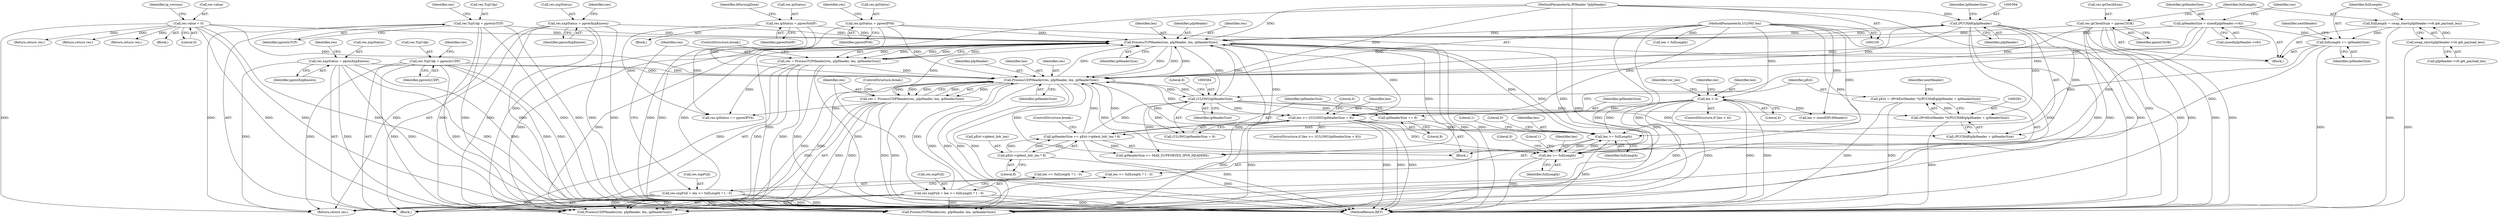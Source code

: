 digraph "0_kvm-guest-drivers-windows_fbfa4d1083ea84c5429992ca3e996d7d4fbc8238_3@integer" {
"1000388" [label="(Call,pExt = (IPv6ExtHeader *)((PUCHAR)pIpHeader + ipHeaderSize))"];
"1000390" [label="(Call,(IPv6ExtHeader *)((PUCHAR)pIpHeader + ipHeaderSize))"];
"1000393" [label="(Call,(PUCHAR)pIpHeader)"];
"1000334" [label="(Call,ProcessTCPHeader(res, pIpHeader, len, ipHeaderSize))"];
"1000364" [label="(Call,res = ProcessUDPHeader(res, pIpHeader, len, ipHeaderSize))"];
"1000366" [label="(Call,ProcessUDPHeader(res, pIpHeader, len, ipHeaderSize))"];
"1000332" [label="(Call,res = ProcessTCPHeader(res, pIpHeader, len, ipHeaderSize))"];
"1000283" [label="(Call,res.ipCheckSum = ppresCSOK)"];
"1000423" [label="(Call,res.ipStatus = ppresNotIP)"];
"1000349" [label="(Call,res.TcpUdp = ppresIsUDP)"];
"1000344" [label="(Call,res.xxpStatus = ppresXxpKnown)"];
"1000146" [label="(Call,res.value = 0)"];
"1000278" [label="(Call,res.ipStatus = ppresIPV6)"];
"1000354" [label="(Call,res.xxpFull = len >= fullLength ? 1 : 0)"];
"1000101" [label="(MethodParameterIn,IPHeader *pIpHeader)"];
"1000359" [label="(Call,len >= fullLength)"];
"1000111" [label="(Call,len < 4)"];
"1000102" [label="(MethodParameterIn,ULONG len)"];
"1000380" [label="(Call,len >= ((ULONG)ipHeaderSize + 8))"];
"1000383" [label="(Call,(ULONG)ipHeaderSize)"];
"1000405" [label="(Call,ipHeaderSize += pExt->ip6ext_hdr_len * 8)"];
"1000407" [label="(Call,pExt->ip6ext_hdr_len * 8)"];
"1000402" [label="(Call,ipHeaderSize += 8)"];
"1000272" [label="(Call,ipHeaderSize = sizeof(pIpHeader->v6))"];
"1000327" [label="(Call,len >= fullLength)"];
"1000296" [label="(Call,fullLength += ipHeaderSize)"];
"1000288" [label="(Call,fullLength = swap_short(pIpHeader->v6.ip6_payload_len))"];
"1000290" [label="(Call,swap_short(pIpHeader->v6.ip6_payload_len))"];
"1000317" [label="(Call,res.TcpUdp = ppresIsTCP)"];
"1000312" [label="(Call,res.xxpStatus = ppresXxpKnown)"];
"1000322" [label="(Call,res.xxpFull = len >= fullLength ? 1 : 0)"];
"1000365" [label="(Identifier,res)"];
"1000326" [label="(Call,len >= fullLength ? 1 : 0)"];
"1000382" [label="(Call,(ULONG)ipHeaderSize + 8)"];
"1000274" [label="(Call,sizeof(pIpHeader->v6))"];
"1000117" [label="(Identifier,res)"];
"1000288" [label="(Call,fullLength = swap_short(pIpHeader->v6.ip6_payload_len))"];
"1000298" [label="(Identifier,ipHeaderSize)"];
"1000371" [label="(ControlStructure,break;)"];
"1000402" [label="(Call,ipHeaderSize += 8)"];
"1000526" [label="(Call,ProcessUDPHeader(res, pIpHeader, len, ipHeaderSize))"];
"1000362" [label="(Literal,1)"];
"1000363" [label="(Literal,0)"];
"1000345" [label="(Call,res.xxpStatus)"];
"1000383" [label="(Call,(ULONG)ipHeaderSize)"];
"1000313" [label="(Call,res.xxpStatus)"];
"1000336" [label="(Identifier,pIpHeader)"];
"1000360" [label="(Identifier,len)"];
"1000415" [label="(Literal,0)"];
"1000403" [label="(Identifier,ipHeaderSize)"];
"1000330" [label="(Literal,1)"];
"1000103" [label="(Block,)"];
"1000153" [label="(Identifier,ip_version)"];
"1000290" [label="(Call,swap_short(pIpHeader->v6.ip6_payload_len))"];
"1000285" [label="(Identifier,res)"];
"1000361" [label="(Identifier,fullLength)"];
"1000226" [label="(Call,len < fullLength)"];
"1000307" [label="(Block,)"];
"1000102" [label="(MethodParameterIn,ULONG len)"];
"1000101" [label="(MethodParameterIn,IPHeader *pIpHeader)"];
"1000405" [label="(Call,ipHeaderSize += pExt->ip6ext_hdr_len * 8)"];
"1000359" [label="(Call,len >= fullLength)"];
"1000356" [label="(Identifier,res)"];
"1000297" [label="(Identifier,fullLength)"];
"1000354" [label="(Call,res.xxpFull = len >= fullLength ? 1 : 0)"];
"1000413" [label="(Block,)"];
"1000319" [label="(Identifier,res)"];
"1000323" [label="(Call,res.xxpFull)"];
"1000541" [label="(MethodReturn,RET)"];
"1000322" [label="(Call,res.xxpFull = len >= fullLength ? 1 : 0)"];
"1000147" [label="(Call,res.value)"];
"1000150" [label="(Literal,0)"];
"1000389" [label="(Identifier,pExt)"];
"1000370" [label="(Identifier,ipHeaderSize)"];
"1000112" [label="(Identifier,len)"];
"1000349" [label="(Call,res.TcpUdp = ppresIsUDP)"];
"1000366" [label="(Call,ProcessUDPHeader(res, pIpHeader, len, ipHeaderSize))"];
"1000481" [label="(Call,res.ipStatus == ppresIPV4)"];
"1000259" [label="(Block,)"];
"1000344" [label="(Call,res.xxpStatus = ppresXxpKnown)"];
"1000353" [label="(Identifier,ppresIsUDP)"];
"1000280" [label="(Identifier,res)"];
"1000351" [label="(Identifier,res)"];
"1000329" [label="(Identifier,fullLength)"];
"1000393" [label="(Call,(PUCHAR)pIpHeader)"];
"1000386" [label="(Literal,8)"];
"1000446" [label="(Call,ipHeaderSize <= MAX_SUPPORTED_IPV6_HEADERS)"];
"1000324" [label="(Identifier,res)"];
"1000385" [label="(Identifier,ipHeaderSize)"];
"1000312" [label="(Call,res.xxpStatus = ppresXxpKnown)"];
"1000395" [label="(Identifier,pIpHeader)"];
"1000368" [label="(Identifier,pIpHeader)"];
"1000279" [label="(Call,res.ipStatus)"];
"1000355" [label="(Call,res.xxpFull)"];
"1000392" [label="(Call,(PUCHAR)pIpHeader + ipHeaderSize)"];
"1000332" [label="(Call,res = ProcessTCPHeader(res, pIpHeader, len, ipHeaderSize))"];
"1000110" [label="(ControlStructure,if (len < 4))"];
"1000380" [label="(Call,len >= ((ULONG)ipHeaderSize + 8))"];
"1000113" [label="(Literal,4)"];
"1000396" [label="(Identifier,ipHeaderSize)"];
"1000379" [label="(ControlStructure,if (len >= ((ULONG)ipHeaderSize + 8)))"];
"1000431" [label="(ControlStructure,break;)"];
"1000407" [label="(Call,pExt->ip6ext_hdr_len * 8)"];
"1000387" [label="(Block,)"];
"1000328" [label="(Identifier,len)"];
"1000516" [label="(Call,ProcessTCPHeader(res, pIpHeader, len, ipHeaderSize))"];
"1000411" [label="(Literal,8)"];
"1000408" [label="(Call,pExt->ip6ext_hdr_len)"];
"1000406" [label="(Identifier,ipHeaderSize)"];
"1000272" [label="(Call,ipHeaderSize = sizeof(pIpHeader->v6))"];
"1000335" [label="(Identifier,res)"];
"1000348" [label="(Identifier,ppresXxpKnown)"];
"1000334" [label="(Call,ProcessTCPHeader(res, pIpHeader, len, ipHeaderSize))"];
"1000317" [label="(Call,res.TcpUdp = ppresIsTCP)"];
"1000364" [label="(Call,res = ProcessUDPHeader(res, pIpHeader, len, ipHeaderSize))"];
"1000252" [label="(Return,return res;)"];
"1000423" [label="(Call,res.ipStatus = ppresNotIP)"];
"1000296" [label="(Call,fullLength += ipHeaderSize)"];
"1000316" [label="(Identifier,ppresXxpKnown)"];
"1000429" [label="(Identifier,bParsingDone)"];
"1000338" [label="(Identifier,ipHeaderSize)"];
"1000146" [label="(Call,res.value = 0)"];
"1000327" [label="(Call,len >= fullLength)"];
"1000111" [label="(Call,len < 4)"];
"1000283" [label="(Call,res.ipCheckSum = ppresCSOK)"];
"1000539" [label="(Return,return res;)"];
"1000219" [label="(Return,return res;)"];
"1000291" [label="(Call,pIpHeader->v6.ip6_payload_len)"];
"1000278" [label="(Call,res.ipStatus = ppresIPV6)"];
"1000157" [label="(Call,len < sizeof(IPv4Header))"];
"1000167" [label="(Return,return res;)"];
"1000333" [label="(Identifier,res)"];
"1000369" [label="(Identifier,len)"];
"1000124" [label="(Identifier,ver_len)"];
"1000284" [label="(Call,res.ipCheckSum)"];
"1000424" [label="(Call,res.ipStatus)"];
"1000427" [label="(Identifier,ppresNotIP)"];
"1000388" [label="(Call,pExt = (IPv6ExtHeader *)((PUCHAR)pIpHeader + ipHeaderSize))"];
"1000398" [label="(Identifier,nextHeader)"];
"1000301" [label="(Identifier,nextHeader)"];
"1000318" [label="(Call,res.TcpUdp)"];
"1000390" [label="(Call,(IPv6ExtHeader *)((PUCHAR)pIpHeader + ipHeaderSize))"];
"1000367" [label="(Identifier,res)"];
"1000282" [label="(Identifier,ppresIPV6)"];
"1000287" [label="(Identifier,ppresCSOK)"];
"1000339" [label="(ControlStructure,break;)"];
"1000350" [label="(Call,res.TcpUdp)"];
"1000273" [label="(Identifier,ipHeaderSize)"];
"1000289" [label="(Identifier,fullLength)"];
"1000358" [label="(Call,len >= fullLength ? 1 : 0)"];
"1000337" [label="(Identifier,len)"];
"1000381" [label="(Identifier,len)"];
"1000404" [label="(Literal,8)"];
"1000321" [label="(Identifier,ppresIsTCP)"];
"1000331" [label="(Literal,0)"];
"1000388" -> "1000387"  [label="AST: "];
"1000388" -> "1000390"  [label="CFG: "];
"1000389" -> "1000388"  [label="AST: "];
"1000390" -> "1000388"  [label="AST: "];
"1000398" -> "1000388"  [label="CFG: "];
"1000388" -> "1000541"  [label="DDG: "];
"1000388" -> "1000541"  [label="DDG: "];
"1000390" -> "1000388"  [label="DDG: "];
"1000390" -> "1000392"  [label="CFG: "];
"1000391" -> "1000390"  [label="AST: "];
"1000392" -> "1000390"  [label="AST: "];
"1000390" -> "1000541"  [label="DDG: "];
"1000393" -> "1000390"  [label="DDG: "];
"1000383" -> "1000390"  [label="DDG: "];
"1000393" -> "1000392"  [label="AST: "];
"1000393" -> "1000395"  [label="CFG: "];
"1000394" -> "1000393"  [label="AST: "];
"1000395" -> "1000393"  [label="AST: "];
"1000396" -> "1000393"  [label="CFG: "];
"1000393" -> "1000541"  [label="DDG: "];
"1000393" -> "1000334"  [label="DDG: "];
"1000393" -> "1000366"  [label="DDG: "];
"1000393" -> "1000392"  [label="DDG: "];
"1000334" -> "1000393"  [label="DDG: "];
"1000366" -> "1000393"  [label="DDG: "];
"1000101" -> "1000393"  [label="DDG: "];
"1000393" -> "1000516"  [label="DDG: "];
"1000393" -> "1000526"  [label="DDG: "];
"1000334" -> "1000332"  [label="AST: "];
"1000334" -> "1000338"  [label="CFG: "];
"1000335" -> "1000334"  [label="AST: "];
"1000336" -> "1000334"  [label="AST: "];
"1000337" -> "1000334"  [label="AST: "];
"1000338" -> "1000334"  [label="AST: "];
"1000332" -> "1000334"  [label="CFG: "];
"1000334" -> "1000541"  [label="DDG: "];
"1000334" -> "1000541"  [label="DDG: "];
"1000334" -> "1000327"  [label="DDG: "];
"1000334" -> "1000332"  [label="DDG: "];
"1000334" -> "1000332"  [label="DDG: "];
"1000334" -> "1000332"  [label="DDG: "];
"1000334" -> "1000332"  [label="DDG: "];
"1000364" -> "1000334"  [label="DDG: "];
"1000332" -> "1000334"  [label="DDG: "];
"1000283" -> "1000334"  [label="DDG: "];
"1000317" -> "1000334"  [label="DDG: "];
"1000312" -> "1000334"  [label="DDG: "];
"1000423" -> "1000334"  [label="DDG: "];
"1000322" -> "1000334"  [label="DDG: "];
"1000146" -> "1000334"  [label="DDG: "];
"1000278" -> "1000334"  [label="DDG: "];
"1000366" -> "1000334"  [label="DDG: "];
"1000366" -> "1000334"  [label="DDG: "];
"1000101" -> "1000334"  [label="DDG: "];
"1000327" -> "1000334"  [label="DDG: "];
"1000102" -> "1000334"  [label="DDG: "];
"1000405" -> "1000334"  [label="DDG: "];
"1000383" -> "1000334"  [label="DDG: "];
"1000272" -> "1000334"  [label="DDG: "];
"1000334" -> "1000359"  [label="DDG: "];
"1000334" -> "1000366"  [label="DDG: "];
"1000334" -> "1000366"  [label="DDG: "];
"1000334" -> "1000380"  [label="DDG: "];
"1000334" -> "1000383"  [label="DDG: "];
"1000334" -> "1000446"  [label="DDG: "];
"1000334" -> "1000516"  [label="DDG: "];
"1000334" -> "1000516"  [label="DDG: "];
"1000334" -> "1000526"  [label="DDG: "];
"1000334" -> "1000526"  [label="DDG: "];
"1000364" -> "1000307"  [label="AST: "];
"1000364" -> "1000366"  [label="CFG: "];
"1000365" -> "1000364"  [label="AST: "];
"1000366" -> "1000364"  [label="AST: "];
"1000371" -> "1000364"  [label="CFG: "];
"1000364" -> "1000541"  [label="DDG: "];
"1000364" -> "1000541"  [label="DDG: "];
"1000366" -> "1000364"  [label="DDG: "];
"1000366" -> "1000364"  [label="DDG: "];
"1000366" -> "1000364"  [label="DDG: "];
"1000366" -> "1000364"  [label="DDG: "];
"1000364" -> "1000366"  [label="DDG: "];
"1000364" -> "1000481"  [label="DDG: "];
"1000364" -> "1000516"  [label="DDG: "];
"1000364" -> "1000526"  [label="DDG: "];
"1000364" -> "1000539"  [label="DDG: "];
"1000366" -> "1000370"  [label="CFG: "];
"1000367" -> "1000366"  [label="AST: "];
"1000368" -> "1000366"  [label="AST: "];
"1000369" -> "1000366"  [label="AST: "];
"1000370" -> "1000366"  [label="AST: "];
"1000366" -> "1000541"  [label="DDG: "];
"1000366" -> "1000541"  [label="DDG: "];
"1000366" -> "1000327"  [label="DDG: "];
"1000366" -> "1000359"  [label="DDG: "];
"1000332" -> "1000366"  [label="DDG: "];
"1000283" -> "1000366"  [label="DDG: "];
"1000423" -> "1000366"  [label="DDG: "];
"1000349" -> "1000366"  [label="DDG: "];
"1000344" -> "1000366"  [label="DDG: "];
"1000146" -> "1000366"  [label="DDG: "];
"1000278" -> "1000366"  [label="DDG: "];
"1000354" -> "1000366"  [label="DDG: "];
"1000101" -> "1000366"  [label="DDG: "];
"1000359" -> "1000366"  [label="DDG: "];
"1000102" -> "1000366"  [label="DDG: "];
"1000405" -> "1000366"  [label="DDG: "];
"1000383" -> "1000366"  [label="DDG: "];
"1000272" -> "1000366"  [label="DDG: "];
"1000366" -> "1000380"  [label="DDG: "];
"1000366" -> "1000383"  [label="DDG: "];
"1000366" -> "1000446"  [label="DDG: "];
"1000366" -> "1000516"  [label="DDG: "];
"1000366" -> "1000516"  [label="DDG: "];
"1000366" -> "1000526"  [label="DDG: "];
"1000366" -> "1000526"  [label="DDG: "];
"1000332" -> "1000307"  [label="AST: "];
"1000333" -> "1000332"  [label="AST: "];
"1000339" -> "1000332"  [label="CFG: "];
"1000332" -> "1000541"  [label="DDG: "];
"1000332" -> "1000541"  [label="DDG: "];
"1000332" -> "1000481"  [label="DDG: "];
"1000332" -> "1000516"  [label="DDG: "];
"1000332" -> "1000526"  [label="DDG: "];
"1000332" -> "1000539"  [label="DDG: "];
"1000283" -> "1000259"  [label="AST: "];
"1000283" -> "1000287"  [label="CFG: "];
"1000284" -> "1000283"  [label="AST: "];
"1000287" -> "1000283"  [label="AST: "];
"1000289" -> "1000283"  [label="CFG: "];
"1000283" -> "1000541"  [label="DDG: "];
"1000283" -> "1000541"  [label="DDG: "];
"1000283" -> "1000516"  [label="DDG: "];
"1000283" -> "1000526"  [label="DDG: "];
"1000283" -> "1000539"  [label="DDG: "];
"1000423" -> "1000413"  [label="AST: "];
"1000423" -> "1000427"  [label="CFG: "];
"1000424" -> "1000423"  [label="AST: "];
"1000427" -> "1000423"  [label="AST: "];
"1000429" -> "1000423"  [label="CFG: "];
"1000423" -> "1000541"  [label="DDG: "];
"1000423" -> "1000481"  [label="DDG: "];
"1000349" -> "1000307"  [label="AST: "];
"1000349" -> "1000353"  [label="CFG: "];
"1000350" -> "1000349"  [label="AST: "];
"1000353" -> "1000349"  [label="AST: "];
"1000356" -> "1000349"  [label="CFG: "];
"1000349" -> "1000541"  [label="DDG: "];
"1000349" -> "1000541"  [label="DDG: "];
"1000349" -> "1000516"  [label="DDG: "];
"1000349" -> "1000526"  [label="DDG: "];
"1000349" -> "1000539"  [label="DDG: "];
"1000344" -> "1000307"  [label="AST: "];
"1000344" -> "1000348"  [label="CFG: "];
"1000345" -> "1000344"  [label="AST: "];
"1000348" -> "1000344"  [label="AST: "];
"1000351" -> "1000344"  [label="CFG: "];
"1000344" -> "1000541"  [label="DDG: "];
"1000344" -> "1000541"  [label="DDG: "];
"1000344" -> "1000516"  [label="DDG: "];
"1000344" -> "1000526"  [label="DDG: "];
"1000344" -> "1000539"  [label="DDG: "];
"1000146" -> "1000103"  [label="AST: "];
"1000146" -> "1000150"  [label="CFG: "];
"1000147" -> "1000146"  [label="AST: "];
"1000150" -> "1000146"  [label="AST: "];
"1000153" -> "1000146"  [label="CFG: "];
"1000146" -> "1000541"  [label="DDG: "];
"1000146" -> "1000167"  [label="DDG: "];
"1000146" -> "1000219"  [label="DDG: "];
"1000146" -> "1000252"  [label="DDG: "];
"1000146" -> "1000516"  [label="DDG: "];
"1000146" -> "1000526"  [label="DDG: "];
"1000146" -> "1000539"  [label="DDG: "];
"1000278" -> "1000259"  [label="AST: "];
"1000278" -> "1000282"  [label="CFG: "];
"1000279" -> "1000278"  [label="AST: "];
"1000282" -> "1000278"  [label="AST: "];
"1000285" -> "1000278"  [label="CFG: "];
"1000278" -> "1000541"  [label="DDG: "];
"1000278" -> "1000481"  [label="DDG: "];
"1000354" -> "1000307"  [label="AST: "];
"1000354" -> "1000358"  [label="CFG: "];
"1000355" -> "1000354"  [label="AST: "];
"1000358" -> "1000354"  [label="AST: "];
"1000365" -> "1000354"  [label="CFG: "];
"1000354" -> "1000541"  [label="DDG: "];
"1000354" -> "1000541"  [label="DDG: "];
"1000354" -> "1000516"  [label="DDG: "];
"1000354" -> "1000526"  [label="DDG: "];
"1000354" -> "1000539"  [label="DDG: "];
"1000101" -> "1000100"  [label="AST: "];
"1000101" -> "1000541"  [label="DDG: "];
"1000101" -> "1000516"  [label="DDG: "];
"1000101" -> "1000526"  [label="DDG: "];
"1000359" -> "1000358"  [label="AST: "];
"1000359" -> "1000361"  [label="CFG: "];
"1000360" -> "1000359"  [label="AST: "];
"1000361" -> "1000359"  [label="AST: "];
"1000362" -> "1000359"  [label="CFG: "];
"1000363" -> "1000359"  [label="CFG: "];
"1000359" -> "1000541"  [label="DDG: "];
"1000359" -> "1000327"  [label="DDG: "];
"1000111" -> "1000359"  [label="DDG: "];
"1000380" -> "1000359"  [label="DDG: "];
"1000102" -> "1000359"  [label="DDG: "];
"1000327" -> "1000359"  [label="DDG: "];
"1000296" -> "1000359"  [label="DDG: "];
"1000111" -> "1000110"  [label="AST: "];
"1000111" -> "1000113"  [label="CFG: "];
"1000112" -> "1000111"  [label="AST: "];
"1000113" -> "1000111"  [label="AST: "];
"1000117" -> "1000111"  [label="CFG: "];
"1000124" -> "1000111"  [label="CFG: "];
"1000111" -> "1000541"  [label="DDG: "];
"1000111" -> "1000541"  [label="DDG: "];
"1000102" -> "1000111"  [label="DDG: "];
"1000111" -> "1000157"  [label="DDG: "];
"1000111" -> "1000327"  [label="DDG: "];
"1000111" -> "1000380"  [label="DDG: "];
"1000111" -> "1000516"  [label="DDG: "];
"1000111" -> "1000526"  [label="DDG: "];
"1000102" -> "1000100"  [label="AST: "];
"1000102" -> "1000541"  [label="DDG: "];
"1000102" -> "1000157"  [label="DDG: "];
"1000102" -> "1000226"  [label="DDG: "];
"1000102" -> "1000327"  [label="DDG: "];
"1000102" -> "1000380"  [label="DDG: "];
"1000102" -> "1000516"  [label="DDG: "];
"1000102" -> "1000526"  [label="DDG: "];
"1000380" -> "1000379"  [label="AST: "];
"1000380" -> "1000382"  [label="CFG: "];
"1000381" -> "1000380"  [label="AST: "];
"1000382" -> "1000380"  [label="AST: "];
"1000389" -> "1000380"  [label="CFG: "];
"1000415" -> "1000380"  [label="CFG: "];
"1000380" -> "1000541"  [label="DDG: "];
"1000380" -> "1000541"  [label="DDG: "];
"1000380" -> "1000541"  [label="DDG: "];
"1000380" -> "1000327"  [label="DDG: "];
"1000383" -> "1000380"  [label="DDG: "];
"1000380" -> "1000516"  [label="DDG: "];
"1000380" -> "1000526"  [label="DDG: "];
"1000383" -> "1000382"  [label="AST: "];
"1000383" -> "1000385"  [label="CFG: "];
"1000384" -> "1000383"  [label="AST: "];
"1000385" -> "1000383"  [label="AST: "];
"1000386" -> "1000383"  [label="CFG: "];
"1000383" -> "1000382"  [label="DDG: "];
"1000405" -> "1000383"  [label="DDG: "];
"1000272" -> "1000383"  [label="DDG: "];
"1000383" -> "1000392"  [label="DDG: "];
"1000383" -> "1000402"  [label="DDG: "];
"1000383" -> "1000446"  [label="DDG: "];
"1000405" -> "1000387"  [label="AST: "];
"1000405" -> "1000407"  [label="CFG: "];
"1000406" -> "1000405"  [label="AST: "];
"1000407" -> "1000405"  [label="AST: "];
"1000431" -> "1000405"  [label="CFG: "];
"1000405" -> "1000541"  [label="DDG: "];
"1000407" -> "1000405"  [label="DDG: "];
"1000407" -> "1000405"  [label="DDG: "];
"1000402" -> "1000405"  [label="DDG: "];
"1000405" -> "1000446"  [label="DDG: "];
"1000407" -> "1000411"  [label="CFG: "];
"1000408" -> "1000407"  [label="AST: "];
"1000411" -> "1000407"  [label="AST: "];
"1000407" -> "1000541"  [label="DDG: "];
"1000402" -> "1000387"  [label="AST: "];
"1000402" -> "1000404"  [label="CFG: "];
"1000403" -> "1000402"  [label="AST: "];
"1000404" -> "1000402"  [label="AST: "];
"1000406" -> "1000402"  [label="CFG: "];
"1000272" -> "1000259"  [label="AST: "];
"1000272" -> "1000274"  [label="CFG: "];
"1000273" -> "1000272"  [label="AST: "];
"1000274" -> "1000272"  [label="AST: "];
"1000280" -> "1000272"  [label="CFG: "];
"1000272" -> "1000296"  [label="DDG: "];
"1000272" -> "1000446"  [label="DDG: "];
"1000327" -> "1000326"  [label="AST: "];
"1000327" -> "1000329"  [label="CFG: "];
"1000328" -> "1000327"  [label="AST: "];
"1000329" -> "1000327"  [label="AST: "];
"1000330" -> "1000327"  [label="CFG: "];
"1000331" -> "1000327"  [label="CFG: "];
"1000327" -> "1000541"  [label="DDG: "];
"1000296" -> "1000327"  [label="DDG: "];
"1000296" -> "1000259"  [label="AST: "];
"1000296" -> "1000298"  [label="CFG: "];
"1000297" -> "1000296"  [label="AST: "];
"1000298" -> "1000296"  [label="AST: "];
"1000301" -> "1000296"  [label="CFG: "];
"1000296" -> "1000541"  [label="DDG: "];
"1000288" -> "1000296"  [label="DDG: "];
"1000288" -> "1000259"  [label="AST: "];
"1000288" -> "1000290"  [label="CFG: "];
"1000289" -> "1000288"  [label="AST: "];
"1000290" -> "1000288"  [label="AST: "];
"1000297" -> "1000288"  [label="CFG: "];
"1000288" -> "1000541"  [label="DDG: "];
"1000290" -> "1000288"  [label="DDG: "];
"1000290" -> "1000291"  [label="CFG: "];
"1000291" -> "1000290"  [label="AST: "];
"1000290" -> "1000541"  [label="DDG: "];
"1000317" -> "1000307"  [label="AST: "];
"1000317" -> "1000321"  [label="CFG: "];
"1000318" -> "1000317"  [label="AST: "];
"1000321" -> "1000317"  [label="AST: "];
"1000324" -> "1000317"  [label="CFG: "];
"1000317" -> "1000541"  [label="DDG: "];
"1000317" -> "1000541"  [label="DDG: "];
"1000317" -> "1000516"  [label="DDG: "];
"1000317" -> "1000526"  [label="DDG: "];
"1000317" -> "1000539"  [label="DDG: "];
"1000312" -> "1000307"  [label="AST: "];
"1000312" -> "1000316"  [label="CFG: "];
"1000313" -> "1000312"  [label="AST: "];
"1000316" -> "1000312"  [label="AST: "];
"1000319" -> "1000312"  [label="CFG: "];
"1000312" -> "1000541"  [label="DDG: "];
"1000312" -> "1000541"  [label="DDG: "];
"1000312" -> "1000516"  [label="DDG: "];
"1000312" -> "1000526"  [label="DDG: "];
"1000312" -> "1000539"  [label="DDG: "];
"1000322" -> "1000307"  [label="AST: "];
"1000322" -> "1000326"  [label="CFG: "];
"1000323" -> "1000322"  [label="AST: "];
"1000326" -> "1000322"  [label="AST: "];
"1000333" -> "1000322"  [label="CFG: "];
"1000322" -> "1000541"  [label="DDG: "];
"1000322" -> "1000541"  [label="DDG: "];
"1000322" -> "1000516"  [label="DDG: "];
"1000322" -> "1000526"  [label="DDG: "];
"1000322" -> "1000539"  [label="DDG: "];
}
